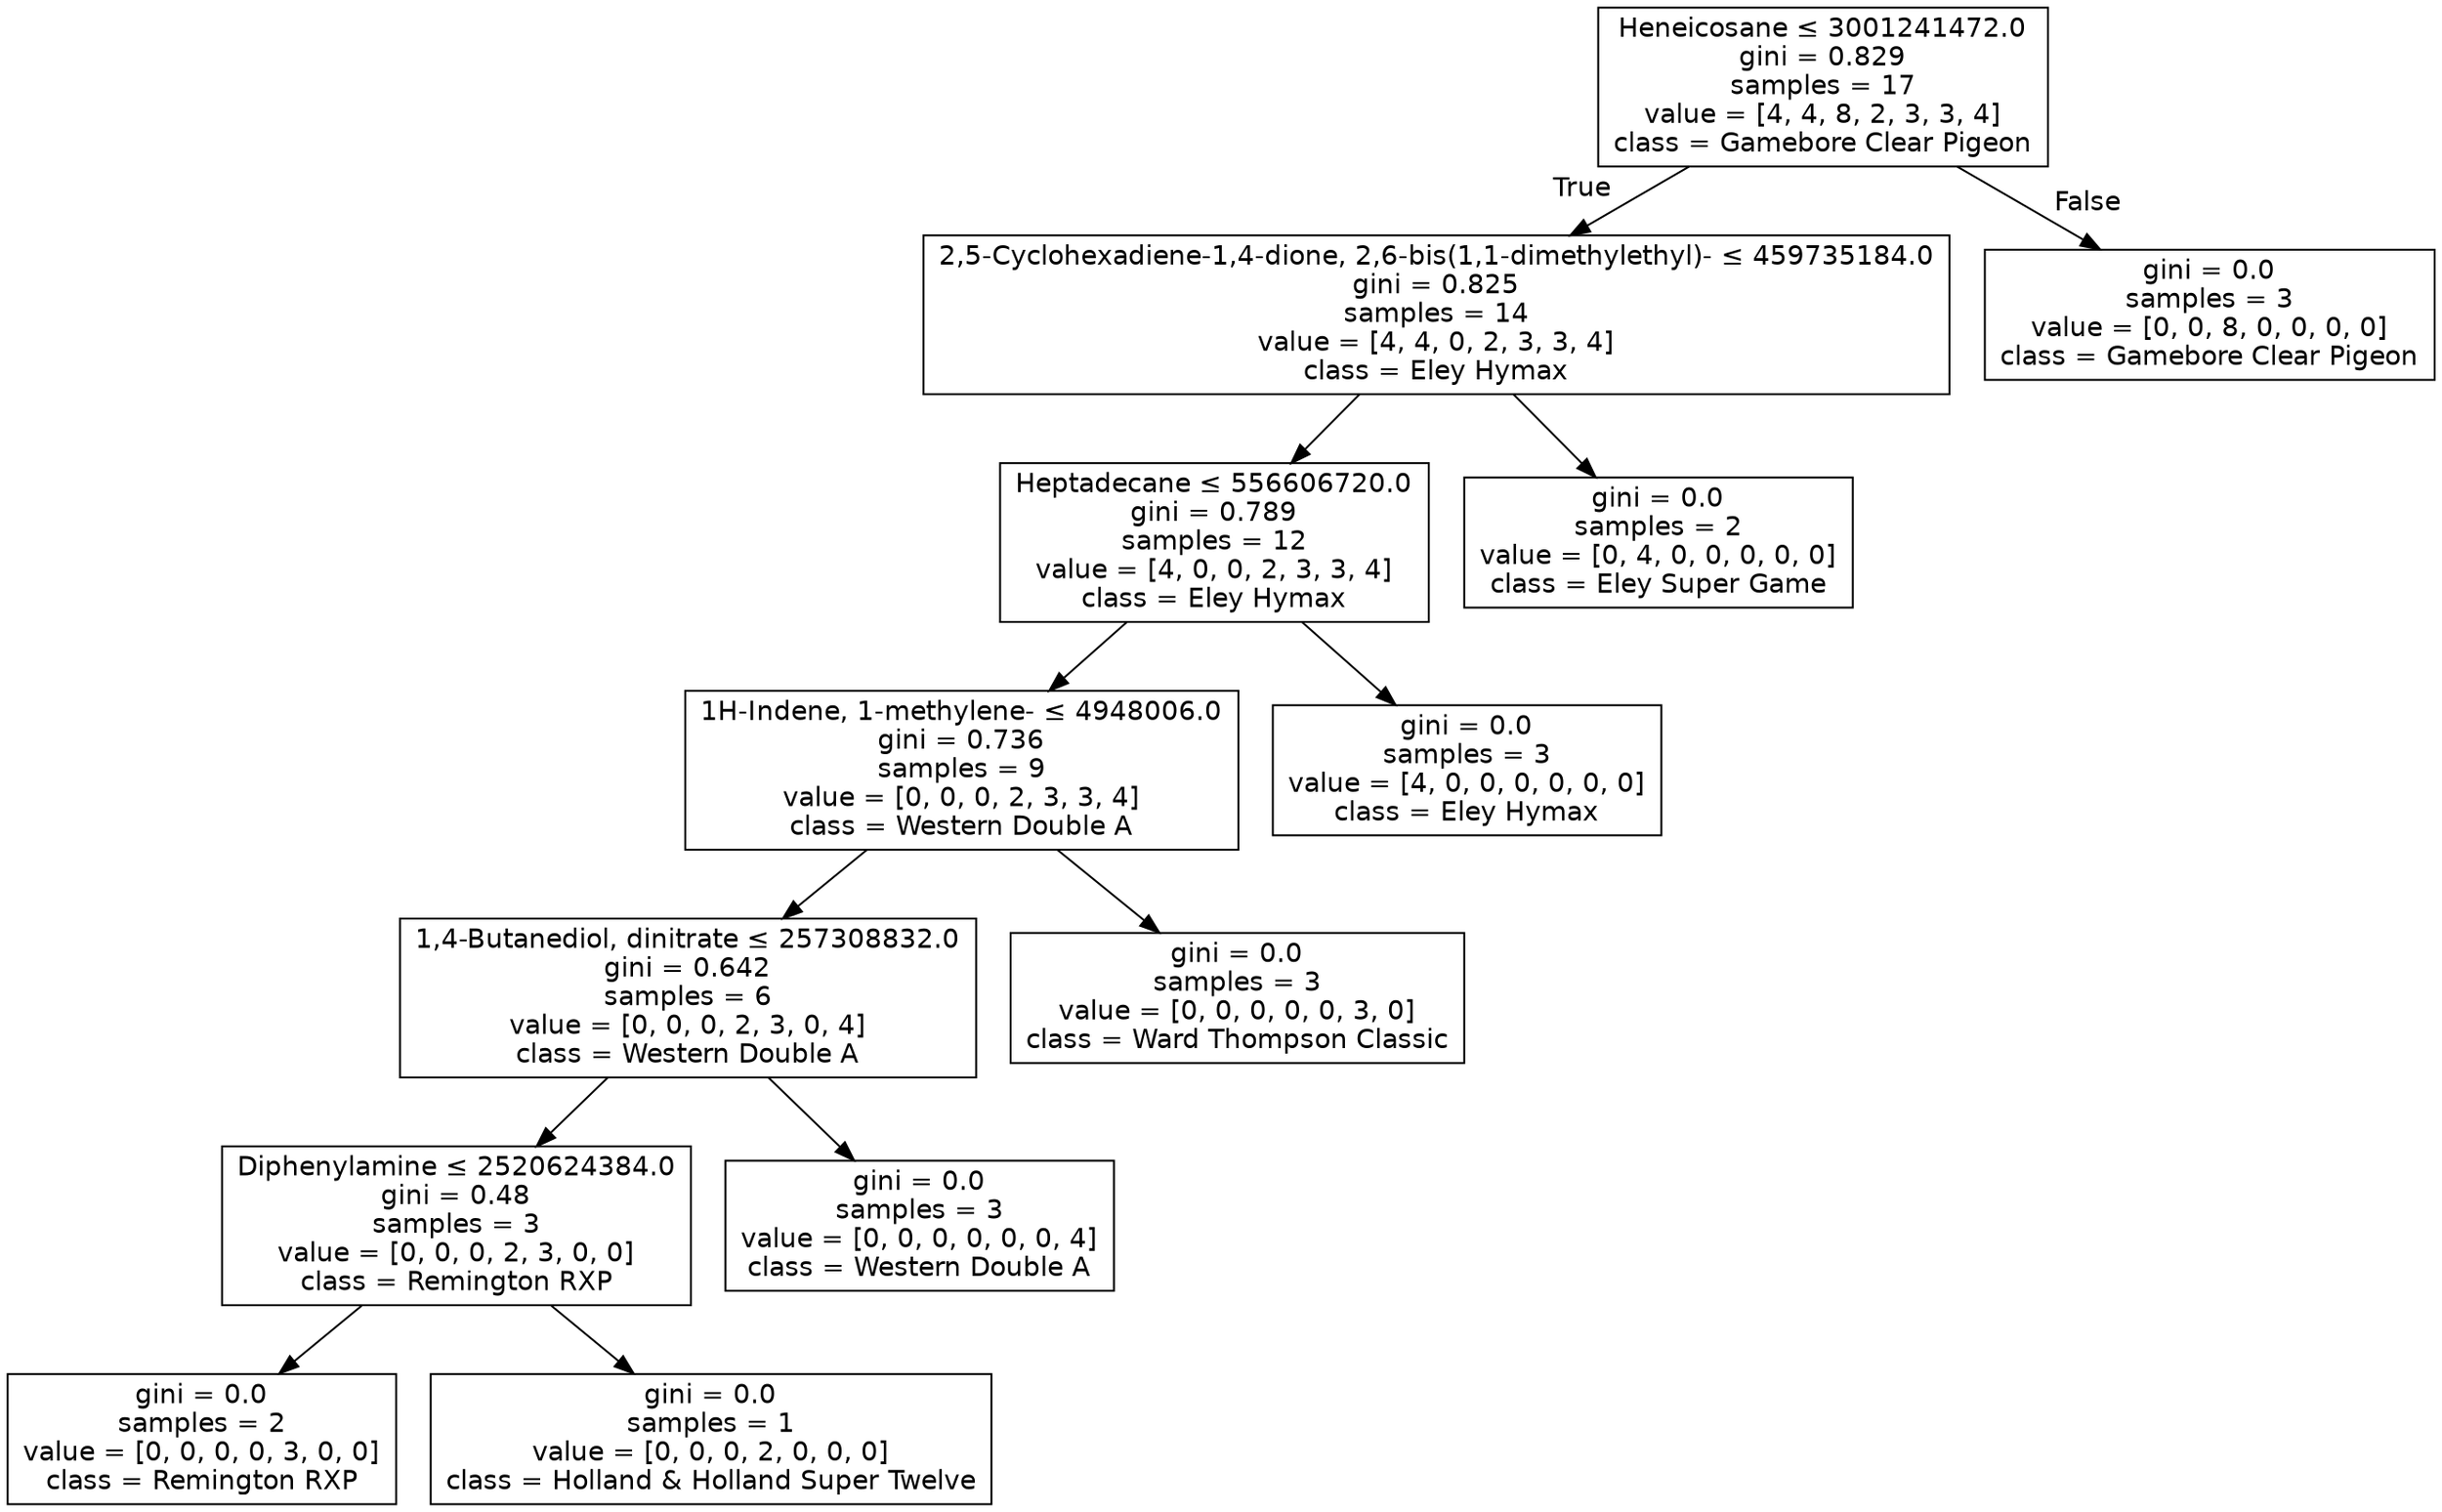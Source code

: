 digraph Tree {
node [shape=box, fontname="helvetica"] ;
edge [fontname="helvetica"] ;
0 [label=<Heneicosane &le; 3001241472.0<br/>gini = 0.829<br/>samples = 17<br/>value = [4, 4, 8, 2, 3, 3, 4]<br/>class = Gamebore Clear Pigeon>] ;
1 [label=<2,5-Cyclohexadiene-1,4-dione, 2,6-bis(1,1-dimethylethyl)- &le; 459735184.0<br/>gini = 0.825<br/>samples = 14<br/>value = [4, 4, 0, 2, 3, 3, 4]<br/>class = Eley Hymax>] ;
0 -> 1 [labeldistance=2.5, labelangle=45, headlabel="True"] ;
2 [label=<Heptadecane &le; 556606720.0<br/>gini = 0.789<br/>samples = 12<br/>value = [4, 0, 0, 2, 3, 3, 4]<br/>class = Eley Hymax>] ;
1 -> 2 ;
3 [label=<1H-Indene, 1-methylene- &le; 4948006.0<br/>gini = 0.736<br/>samples = 9<br/>value = [0, 0, 0, 2, 3, 3, 4]<br/>class = Western Double A>] ;
2 -> 3 ;
4 [label=<1,4-Butanediol, dinitrate &le; 257308832.0<br/>gini = 0.642<br/>samples = 6<br/>value = [0, 0, 0, 2, 3, 0, 4]<br/>class = Western Double A>] ;
3 -> 4 ;
5 [label=<Diphenylamine &le; 2520624384.0<br/>gini = 0.48<br/>samples = 3<br/>value = [0, 0, 0, 2, 3, 0, 0]<br/>class = Remington RXP>] ;
4 -> 5 ;
6 [label=<gini = 0.0<br/>samples = 2<br/>value = [0, 0, 0, 0, 3, 0, 0]<br/>class = Remington RXP>] ;
5 -> 6 ;
7 [label=<gini = 0.0<br/>samples = 1<br/>value = [0, 0, 0, 2, 0, 0, 0]<br/>class = Holland &amp; Holland Super Twelve>] ;
5 -> 7 ;
8 [label=<gini = 0.0<br/>samples = 3<br/>value = [0, 0, 0, 0, 0, 0, 4]<br/>class = Western Double A>] ;
4 -> 8 ;
9 [label=<gini = 0.0<br/>samples = 3<br/>value = [0, 0, 0, 0, 0, 3, 0]<br/>class = Ward Thompson Classic>] ;
3 -> 9 ;
10 [label=<gini = 0.0<br/>samples = 3<br/>value = [4, 0, 0, 0, 0, 0, 0]<br/>class = Eley Hymax>] ;
2 -> 10 ;
11 [label=<gini = 0.0<br/>samples = 2<br/>value = [0, 4, 0, 0, 0, 0, 0]<br/>class = Eley Super Game>] ;
1 -> 11 ;
12 [label=<gini = 0.0<br/>samples = 3<br/>value = [0, 0, 8, 0, 0, 0, 0]<br/>class = Gamebore Clear Pigeon>] ;
0 -> 12 [labeldistance=2.5, labelangle=-45, headlabel="False"] ;
}

